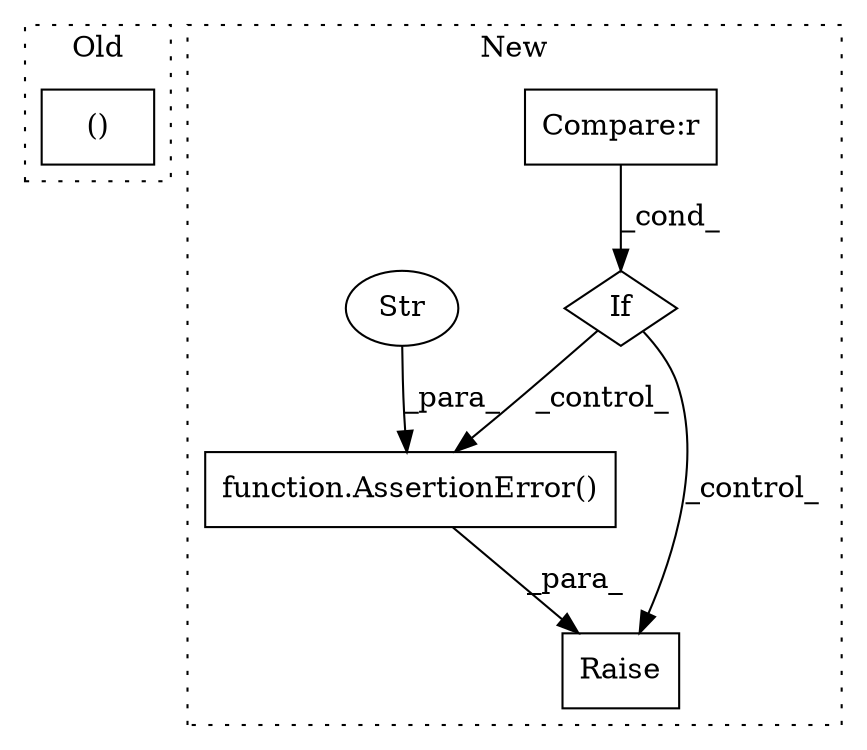 digraph G {
subgraph cluster0 {
1 [label="()" a="54" s="2823" l="18" shape="box"];
label = "Old";
style="dotted";
}
subgraph cluster1 {
2 [label="function.AssertionError()" a="75" s="2889,2954" l="15,1" shape="box"];
3 [label="If" a="96" s="2827" l="3" shape="diamond"];
4 [label="Raise" a="91" s="2883" l="6" shape="box"];
5 [label="Compare:r" a="40" s="2834" l="7" shape="box"];
6 [label="Str" a="66" s="2904" l="50" shape="ellipse"];
label = "New";
style="dotted";
}
2 -> 4 [label="_para_"];
3 -> 4 [label="_control_"];
3 -> 2 [label="_control_"];
5 -> 3 [label="_cond_"];
6 -> 2 [label="_para_"];
}